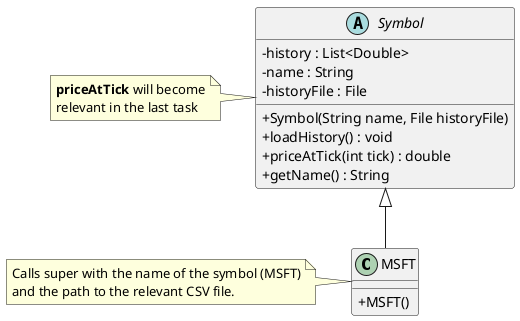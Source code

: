 @startuml Symbol Class Diagram
skinparam classAttributeIconSize 0
class MSFT extends Symbol
{
    +MSFT()
}

abstract class Symbol
{
    - history : List<Double>
    - name : String
    - historyFile : File
    + Symbol(String name, File historyFile)
    + loadHistory() : void
    + priceAtTick(int tick) : double
    + getName() : String
}


note left of MSFT: Calls super with the name of the symbol (MSFT)\r\nand the path to the relevant CSV file.
note left of Symbol: **priceAtTick** will become\nrelevant in the last task
@enduml